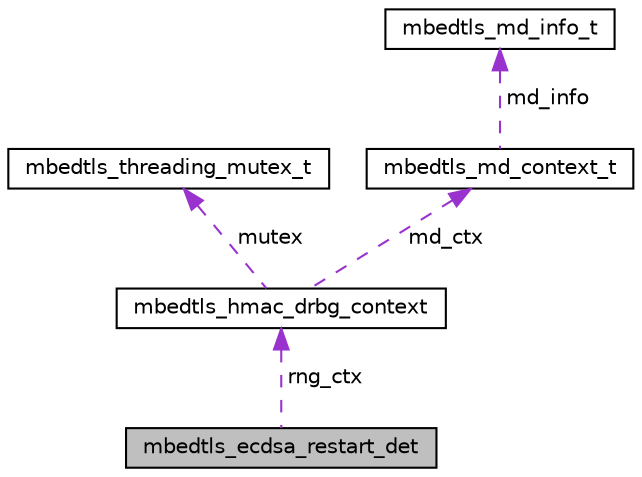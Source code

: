 digraph "mbedtls_ecdsa_restart_det"
{
 // LATEX_PDF_SIZE
  edge [fontname="Helvetica",fontsize="10",labelfontname="Helvetica",labelfontsize="10"];
  node [fontname="Helvetica",fontsize="10",shape=record];
  Node1 [label="mbedtls_ecdsa_restart_det",height=0.2,width=0.4,color="black", fillcolor="grey75", style="filled", fontcolor="black",tooltip=" "];
  Node2 -> Node1 [dir="back",color="darkorchid3",fontsize="10",style="dashed",label=" rng_ctx" ,fontname="Helvetica"];
  Node2 [label="mbedtls_hmac_drbg_context",height=0.2,width=0.4,color="black", fillcolor="white", style="filled",URL="$d7/d35/structmbedtls__hmac__drbg__context.html",tooltip=" "];
  Node3 -> Node2 [dir="back",color="darkorchid3",fontsize="10",style="dashed",label=" mutex" ,fontname="Helvetica"];
  Node3 [label="mbedtls_threading_mutex_t",height=0.2,width=0.4,color="black", fillcolor="white", style="filled",URL="$d8/de3/structmbedtls__threading__mutex__t.html",tooltip=" "];
  Node4 -> Node2 [dir="back",color="darkorchid3",fontsize="10",style="dashed",label=" md_ctx" ,fontname="Helvetica"];
  Node4 [label="mbedtls_md_context_t",height=0.2,width=0.4,color="black", fillcolor="white", style="filled",URL="$dc/d0a/structmbedtls__md__context__t.html",tooltip=" "];
  Node5 -> Node4 [dir="back",color="darkorchid3",fontsize="10",style="dashed",label=" md_info" ,fontname="Helvetica"];
  Node5 [label="mbedtls_md_info_t",height=0.2,width=0.4,color="black", fillcolor="white", style="filled",URL="$da/dca/structmbedtls__md__info__t.html",tooltip=" "];
}

